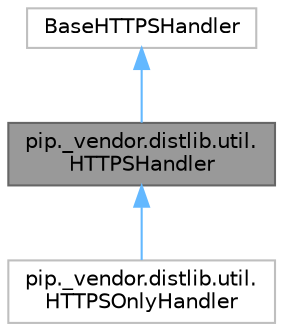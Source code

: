 digraph "pip._vendor.distlib.util.HTTPSHandler"
{
 // LATEX_PDF_SIZE
  bgcolor="transparent";
  edge [fontname=Helvetica,fontsize=10,labelfontname=Helvetica,labelfontsize=10];
  node [fontname=Helvetica,fontsize=10,shape=box,height=0.2,width=0.4];
  Node1 [id="Node000001",label="pip._vendor.distlib.util.\lHTTPSHandler",height=0.2,width=0.4,color="gray40", fillcolor="grey60", style="filled", fontcolor="black",tooltip=" "];
  Node2 -> Node1 [id="edge1_Node000001_Node000002",dir="back",color="steelblue1",style="solid",tooltip=" "];
  Node2 [id="Node000002",label="BaseHTTPSHandler",height=0.2,width=0.4,color="grey75", fillcolor="white", style="filled",URL="$d7/d96/classBaseHTTPSHandler.html",tooltip=" "];
  Node1 -> Node3 [id="edge2_Node000001_Node000003",dir="back",color="steelblue1",style="solid",tooltip=" "];
  Node3 [id="Node000003",label="pip._vendor.distlib.util.\lHTTPSOnlyHandler",height=0.2,width=0.4,color="grey75", fillcolor="white", style="filled",URL="$d4/d3f/classpip_1_1__vendor_1_1distlib_1_1util_1_1HTTPSOnlyHandler.html",tooltip=" "];
}
